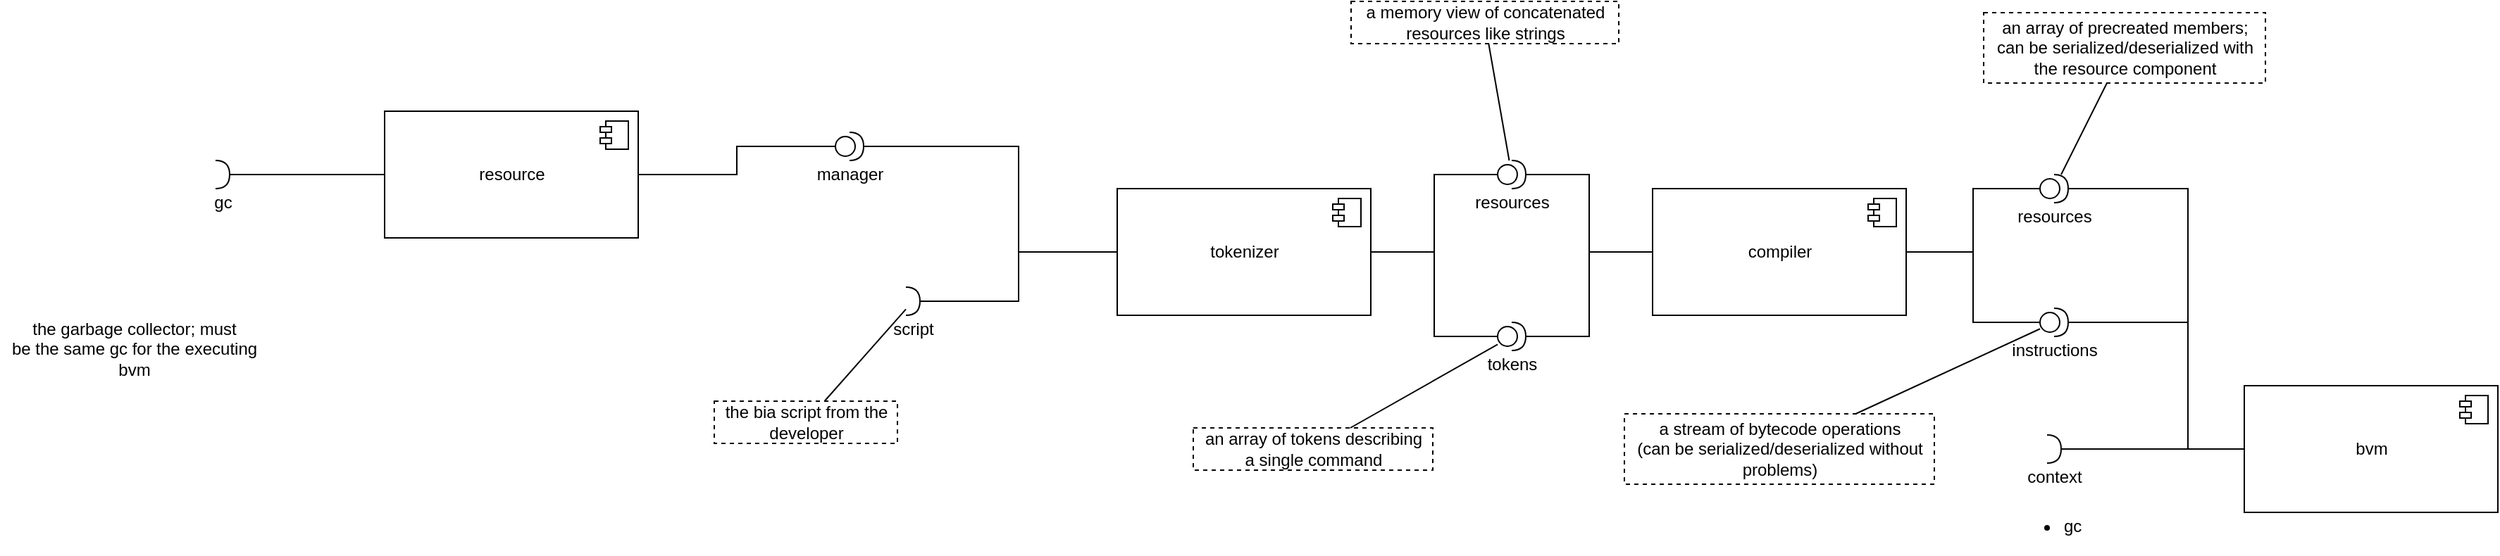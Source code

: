 <mxfile version="13.0.0" type="device" pages="4"><diagram id="FasBzjKQ-sLQpwpc4h-u" name="Page-1"><mxGraphModel dx="2138" dy="584" grid="1" gridSize="10" guides="1" tooltips="1" connect="1" arrows="1" fold="1" page="1" pageScale="1" pageWidth="1100" pageHeight="850" math="0" shadow="0"><root><mxCell id="0"/><mxCell id="1" parent="0"/><mxCell id="MMxioxjLuZMN7O_yRMpr-4" style="edgeStyle=orthogonalEdgeStyle;rounded=0;orthogonalLoop=1;jettySize=auto;html=1;exitX=1;exitY=0.5;exitDx=0;exitDy=0;entryX=0;entryY=0.5;entryDx=0;entryDy=0;entryPerimeter=0;endArrow=none;endFill=0;" parent="1" source="MMxioxjLuZMN7O_yRMpr-1" target="MMxioxjLuZMN7O_yRMpr-3" edge="1"><mxGeometry relative="1" as="geometry"/></mxCell><mxCell id="GsDfU6VlkIFxYKeOJ3DS-11" style="edgeStyle=orthogonalEdgeStyle;rounded=0;orthogonalLoop=1;jettySize=auto;html=1;endArrow=none;endFill=0;" parent="1" source="MMxioxjLuZMN7O_yRMpr-1" target="GsDfU6VlkIFxYKeOJ3DS-9" edge="1"><mxGeometry relative="1" as="geometry"/></mxCell><mxCell id="MMxioxjLuZMN7O_yRMpr-1" value="tokenizer" style="html=1;" parent="1" vertex="1"><mxGeometry x="150" y="320" width="180" height="90" as="geometry"/></mxCell><mxCell id="MMxioxjLuZMN7O_yRMpr-2" value="" style="shape=component;jettyWidth=8;jettyHeight=4;" parent="MMxioxjLuZMN7O_yRMpr-1" vertex="1"><mxGeometry x="1" width="20" height="20" relative="1" as="geometry"><mxPoint x="-27" y="7" as="offset"/></mxGeometry></mxCell><mxCell id="MMxioxjLuZMN7O_yRMpr-7" style="edgeStyle=orthogonalEdgeStyle;rounded=0;orthogonalLoop=1;jettySize=auto;html=1;exitX=1;exitY=0.5;exitDx=0;exitDy=0;exitPerimeter=0;entryX=0;entryY=0.5;entryDx=0;entryDy=0;endArrow=none;endFill=0;" parent="1" source="MMxioxjLuZMN7O_yRMpr-3" target="MMxioxjLuZMN7O_yRMpr-5" edge="1"><mxGeometry relative="1" as="geometry"/></mxCell><mxCell id="MMxioxjLuZMN7O_yRMpr-3" value="tokens" style="shape=providedRequiredInterface;html=1;verticalLabelPosition=bottom;" parent="1" vertex="1"><mxGeometry x="420" y="415" width="20" height="20" as="geometry"/></mxCell><mxCell id="77jopQVDc9hsAeQwEDC8-4" style="edgeStyle=orthogonalEdgeStyle;rounded=0;orthogonalLoop=1;jettySize=auto;html=1;exitX=1;exitY=0.5;exitDx=0;exitDy=0;entryX=0;entryY=0.5;entryDx=0;entryDy=0;entryPerimeter=0;endArrow=none;endFill=0;" parent="1" source="MMxioxjLuZMN7O_yRMpr-5" target="77jopQVDc9hsAeQwEDC8-3" edge="1"><mxGeometry relative="1" as="geometry"/></mxCell><mxCell id="GsDfU6VlkIFxYKeOJ3DS-10" style="edgeStyle=orthogonalEdgeStyle;rounded=0;orthogonalLoop=1;jettySize=auto;html=1;endArrow=none;endFill=0;" parent="1" source="MMxioxjLuZMN7O_yRMpr-5" target="GsDfU6VlkIFxYKeOJ3DS-9" edge="1"><mxGeometry relative="1" as="geometry"/></mxCell><mxCell id="GsDfU6VlkIFxYKeOJ3DS-13" style="edgeStyle=orthogonalEdgeStyle;rounded=0;orthogonalLoop=1;jettySize=auto;html=1;endArrow=none;endFill=0;" parent="1" source="MMxioxjLuZMN7O_yRMpr-5" target="GsDfU6VlkIFxYKeOJ3DS-12" edge="1"><mxGeometry relative="1" as="geometry"/></mxCell><mxCell id="MMxioxjLuZMN7O_yRMpr-5" value="compiler&lt;br&gt;" style="html=1;" parent="1" vertex="1"><mxGeometry x="530" y="320" width="180" height="90" as="geometry"/></mxCell><mxCell id="MMxioxjLuZMN7O_yRMpr-6" value="" style="shape=component;jettyWidth=8;jettyHeight=4;" parent="MMxioxjLuZMN7O_yRMpr-5" vertex="1"><mxGeometry x="1" width="20" height="20" relative="1" as="geometry"><mxPoint x="-27" y="7" as="offset"/></mxGeometry></mxCell><mxCell id="77jopQVDc9hsAeQwEDC8-3" value="instructions" style="shape=providedRequiredInterface;html=1;verticalLabelPosition=bottom;" parent="1" vertex="1"><mxGeometry x="805" y="405" width="20" height="20" as="geometry"/></mxCell><mxCell id="77jopQVDc9hsAeQwEDC8-8" style="edgeStyle=orthogonalEdgeStyle;rounded=0;orthogonalLoop=1;jettySize=auto;html=1;endArrow=none;endFill=0;" parent="1" source="77jopQVDc9hsAeQwEDC8-7" target="GsDfU6VlkIFxYKeOJ3DS-3" edge="1"><mxGeometry relative="1" as="geometry"/></mxCell><mxCell id="77jopQVDc9hsAeQwEDC8-7" value="context" style="shape=requiredInterface;html=1;verticalLabelPosition=bottom;" parent="1" vertex="1"><mxGeometry x="810" y="495" width="10" height="20" as="geometry"/></mxCell><mxCell id="GsDfU6VlkIFxYKeOJ3DS-5" style="edgeStyle=orthogonalEdgeStyle;rounded=0;orthogonalLoop=1;jettySize=auto;html=1;endArrow=none;endFill=0;" parent="1" source="GsDfU6VlkIFxYKeOJ3DS-3" target="77jopQVDc9hsAeQwEDC8-3" edge="1"><mxGeometry relative="1" as="geometry"><mxPoint x="840" y="380" as="targetPoint"/><Array as="points"><mxPoint x="910" y="505"/><mxPoint x="910" y="415"/></Array></mxGeometry></mxCell><mxCell id="GsDfU6VlkIFxYKeOJ3DS-14" style="edgeStyle=orthogonalEdgeStyle;rounded=0;orthogonalLoop=1;jettySize=auto;html=1;endArrow=none;endFill=0;" parent="1" source="GsDfU6VlkIFxYKeOJ3DS-3" target="GsDfU6VlkIFxYKeOJ3DS-12" edge="1"><mxGeometry relative="1" as="geometry"><Array as="points"><mxPoint x="910" y="505"/><mxPoint x="910" y="320"/></Array></mxGeometry></mxCell><mxCell id="GsDfU6VlkIFxYKeOJ3DS-3" value="bvm" style="html=1;" parent="1" vertex="1"><mxGeometry x="950" y="460" width="180" height="90" as="geometry"/></mxCell><mxCell id="GsDfU6VlkIFxYKeOJ3DS-4" value="" style="shape=component;jettyWidth=8;jettyHeight=4;" parent="GsDfU6VlkIFxYKeOJ3DS-3" vertex="1"><mxGeometry x="1" width="20" height="20" relative="1" as="geometry"><mxPoint x="-27" y="7" as="offset"/></mxGeometry></mxCell><mxCell id="GsDfU6VlkIFxYKeOJ3DS-8" value="" style="edgeStyle=orthogonalEdgeStyle;rounded=0;orthogonalLoop=1;jettySize=auto;html=1;endArrow=none;endFill=0;" parent="1" source="GsDfU6VlkIFxYKeOJ3DS-6" target="MMxioxjLuZMN7O_yRMpr-1" edge="1"><mxGeometry relative="1" as="geometry"><mxPoint x="90" y="400" as="targetPoint"/></mxGeometry></mxCell><mxCell id="GsDfU6VlkIFxYKeOJ3DS-6" value="script" style="shape=requiredInterface;html=1;verticalLabelPosition=bottom;" parent="1" vertex="1"><mxGeometry y="390" width="10" height="20" as="geometry"/></mxCell><mxCell id="GsDfU6VlkIFxYKeOJ3DS-9" value="resources" style="shape=providedRequiredInterface;html=1;verticalLabelPosition=bottom;" parent="1" vertex="1"><mxGeometry x="420" y="300" width="20" height="20" as="geometry"/></mxCell><mxCell id="GsDfU6VlkIFxYKeOJ3DS-12" value="resources" style="shape=providedRequiredInterface;html=1;verticalLabelPosition=bottom;" parent="1" vertex="1"><mxGeometry x="805" y="310" width="20" height="20" as="geometry"/></mxCell><mxCell id="GsDfU6VlkIFxYKeOJ3DS-15" value="&lt;ul&gt;&lt;li&gt;gc&lt;/li&gt;&lt;/ul&gt;" style="text;html=1;align=left;verticalAlign=middle;resizable=0;points=[];autosize=1;" parent="1" vertex="1"><mxGeometry x="780" y="540" width="70" height="40" as="geometry"/></mxCell><mxCell id="GsDfU6VlkIFxYKeOJ3DS-18" style="edgeStyle=none;rounded=0;orthogonalLoop=1;jettySize=auto;html=1;endArrow=none;endFill=0;" parent="1" source="GsDfU6VlkIFxYKeOJ3DS-16" target="GsDfU6VlkIFxYKeOJ3DS-12" edge="1"><mxGeometry relative="1" as="geometry"/></mxCell><mxCell id="GsDfU6VlkIFxYKeOJ3DS-16" value="an array of precreated members;&lt;br&gt;can be serialized/deserialized with&lt;br&gt;the resource component" style="text;html=1;align=center;verticalAlign=middle;resizable=0;points=[];autosize=1;strokeColor=#000000;dashed=1;" parent="1" vertex="1"><mxGeometry x="765" y="195" width="200" height="50" as="geometry"/></mxCell><mxCell id="GsDfU6VlkIFxYKeOJ3DS-20" style="edgeStyle=none;rounded=0;orthogonalLoop=1;jettySize=auto;html=1;endArrow=none;endFill=0;" parent="1" source="GsDfU6VlkIFxYKeOJ3DS-19" target="77jopQVDc9hsAeQwEDC8-3" edge="1"><mxGeometry relative="1" as="geometry"/></mxCell><mxCell id="GsDfU6VlkIFxYKeOJ3DS-19" value="a stream of bytecode operations&lt;br&gt;(can be serialized/deserialized without&lt;br&gt;problems)" style="text;html=1;align=center;verticalAlign=middle;resizable=0;points=[];autosize=1;strokeColor=#000000;dashed=1;" parent="1" vertex="1"><mxGeometry x="510" y="480" width="220" height="50" as="geometry"/></mxCell><mxCell id="GsDfU6VlkIFxYKeOJ3DS-22" style="edgeStyle=none;rounded=0;orthogonalLoop=1;jettySize=auto;html=1;endArrow=none;endFill=0;" parent="1" source="GsDfU6VlkIFxYKeOJ3DS-21" target="MMxioxjLuZMN7O_yRMpr-3" edge="1"><mxGeometry relative="1" as="geometry"><mxPoint x="430" y="440" as="targetPoint"/></mxGeometry></mxCell><mxCell id="GsDfU6VlkIFxYKeOJ3DS-21" value="an array of tokens describing&lt;br&gt;a single command" style="text;html=1;align=center;verticalAlign=middle;resizable=0;points=[];autosize=1;strokeColor=#000000;dashed=1;" parent="1" vertex="1"><mxGeometry x="204" y="490" width="170" height="30" as="geometry"/></mxCell><mxCell id="GsDfU6VlkIFxYKeOJ3DS-24" style="edgeStyle=none;rounded=0;orthogonalLoop=1;jettySize=auto;html=1;endArrow=none;endFill=0;" parent="1" source="GsDfU6VlkIFxYKeOJ3DS-23" target="GsDfU6VlkIFxYKeOJ3DS-6" edge="1"><mxGeometry relative="1" as="geometry"/></mxCell><mxCell id="GsDfU6VlkIFxYKeOJ3DS-23" value="the bia script from the&lt;br&gt;developer" style="text;html=1;align=center;verticalAlign=middle;resizable=0;points=[];autosize=1;strokeColor=#000000;dashed=1;" parent="1" vertex="1"><mxGeometry x="-136" y="471" width="130" height="30" as="geometry"/></mxCell><mxCell id="GsDfU6VlkIFxYKeOJ3DS-26" style="edgeStyle=orthogonalEdgeStyle;rounded=0;orthogonalLoop=1;jettySize=auto;html=1;endArrow=none;endFill=0;" parent="1" source="GsDfU6VlkIFxYKeOJ3DS-30" target="MMxioxjLuZMN7O_yRMpr-1" edge="1"><mxGeometry relative="1" as="geometry"><mxPoint x="10" y="310" as="sourcePoint"/><Array as="points"><mxPoint x="80" y="290"/><mxPoint x="80" y="365"/></Array></mxGeometry></mxCell><mxCell id="GsDfU6VlkIFxYKeOJ3DS-31" style="edgeStyle=orthogonalEdgeStyle;rounded=0;orthogonalLoop=1;jettySize=auto;html=1;endArrow=none;endFill=0;" parent="1" source="GsDfU6VlkIFxYKeOJ3DS-28" target="GsDfU6VlkIFxYKeOJ3DS-30" edge="1"><mxGeometry relative="1" as="geometry"/></mxCell><mxCell id="GsDfU6VlkIFxYKeOJ3DS-28" value="resource" style="html=1;" parent="1" vertex="1"><mxGeometry x="-370" y="265" width="180" height="90" as="geometry"/></mxCell><mxCell id="GsDfU6VlkIFxYKeOJ3DS-29" value="" style="shape=component;jettyWidth=8;jettyHeight=4;" parent="GsDfU6VlkIFxYKeOJ3DS-28" vertex="1"><mxGeometry x="1" width="20" height="20" relative="1" as="geometry"><mxPoint x="-27" y="7" as="offset"/></mxGeometry></mxCell><mxCell id="GsDfU6VlkIFxYKeOJ3DS-30" value="manager" style="shape=providedRequiredInterface;html=1;verticalLabelPosition=bottom;" parent="1" vertex="1"><mxGeometry x="-50" y="280" width="20" height="20" as="geometry"/></mxCell><mxCell id="GsDfU6VlkIFxYKeOJ3DS-33" style="edgeStyle=orthogonalEdgeStyle;rounded=0;orthogonalLoop=1;jettySize=auto;html=1;endArrow=none;endFill=0;" parent="1" source="GsDfU6VlkIFxYKeOJ3DS-32" target="GsDfU6VlkIFxYKeOJ3DS-28" edge="1"><mxGeometry relative="1" as="geometry"/></mxCell><mxCell id="GsDfU6VlkIFxYKeOJ3DS-32" value="gc" style="shape=requiredInterface;html=1;verticalLabelPosition=bottom;" parent="1" vertex="1"><mxGeometry x="-490" y="300" width="10" height="20" as="geometry"/></mxCell><mxCell id="GsDfU6VlkIFxYKeOJ3DS-34" value="the garbage collector; must&lt;br&gt;be the same gc for the executing&lt;br&gt;bvm" style="text;html=1;align=center;verticalAlign=middle;resizable=0;points=[];autosize=1;" parent="1" vertex="1"><mxGeometry x="-643" y="409" width="190" height="50" as="geometry"/></mxCell><mxCell id="GsDfU6VlkIFxYKeOJ3DS-36" style="rounded=0;orthogonalLoop=1;jettySize=auto;html=1;endArrow=none;endFill=0;" parent="1" source="GsDfU6VlkIFxYKeOJ3DS-35" target="GsDfU6VlkIFxYKeOJ3DS-9" edge="1"><mxGeometry relative="1" as="geometry"><mxPoint x="500" y="260" as="targetPoint"/></mxGeometry></mxCell><mxCell id="GsDfU6VlkIFxYKeOJ3DS-35" value="a memory view of concatenated&lt;br&gt;resources like strings" style="text;html=1;align=center;verticalAlign=middle;resizable=0;points=[];autosize=1;strokeColor=#000000;dashed=1;" parent="1" vertex="1"><mxGeometry x="316" y="187" width="190" height="30" as="geometry"/></mxCell></root></mxGraphModel></diagram><diagram id="xQ61ySCqtzts63t3bMRE" name="compiler"><mxGraphModel dx="1038" dy="584" grid="1" gridSize="10" guides="1" tooltips="1" connect="1" arrows="1" fold="1" page="1" pageScale="1" pageWidth="1100" pageHeight="850" background="none" math="0" shadow="0"><root><mxCell id="vc_0f90nS0QmKbGH8nkx-0"/><mxCell id="vc_0f90nS0QmKbGH8nkx-1" parent="vc_0f90nS0QmKbGH8nkx-0"/><mxCell id="vc_0f90nS0QmKbGH8nkx-29" style="edgeStyle=orthogonalEdgeStyle;rounded=0;orthogonalLoop=1;jettySize=auto;html=1;entryX=0.5;entryY=1;entryDx=0;entryDy=0;endArrow=block;endFill=0;dashed=1;" parent="vc_0f90nS0QmKbGH8nkx-1" source="vc_0f90nS0QmKbGH8nkx-24" target="vc_0f90nS0QmKbGH8nkx-28" edge="1"><mxGeometry relative="1" as="geometry"/></mxCell><mxCell id="vc_0f90nS0QmKbGH8nkx-24" value="compiler" style="swimlane;fontStyle=1;align=center;verticalAlign=top;childLayout=stackLayout;horizontal=1;startSize=26;horizontalStack=0;resizeParent=1;resizeParentMax=0;resizeLast=0;collapsible=1;marginBottom=0;fillColor=#ffffff;swimlaneFillColor=#ffffff;" parent="vc_0f90nS0QmKbGH8nkx-1" vertex="1"><mxGeometry x="225" y="232" width="160" height="86" as="geometry"/></mxCell><mxCell id="vc_0f90nS0QmKbGH8nkx-25" value="+ field: type" style="text;strokeColor=none;fillColor=none;align=left;verticalAlign=top;spacingLeft=4;spacingRight=4;overflow=hidden;rotatable=0;points=[[0,0.5],[1,0.5]];portConstraint=eastwest;" parent="vc_0f90nS0QmKbGH8nkx-24" vertex="1"><mxGeometry y="26" width="160" height="26" as="geometry"/></mxCell><mxCell id="vc_0f90nS0QmKbGH8nkx-26" value="" style="line;strokeWidth=1;fillColor=none;align=left;verticalAlign=middle;spacingTop=-1;spacingLeft=3;spacingRight=3;rotatable=0;labelPosition=right;points=[];portConstraint=eastwest;" parent="vc_0f90nS0QmKbGH8nkx-24" vertex="1"><mxGeometry y="52" width="160" height="8" as="geometry"/></mxCell><mxCell id="vc_0f90nS0QmKbGH8nkx-27" value="+ method(type): type" style="text;strokeColor=none;fillColor=none;align=left;verticalAlign=top;spacingLeft=4;spacingRight=4;overflow=hidden;rotatable=0;points=[[0,0.5],[1,0.5]];portConstraint=eastwest;" parent="vc_0f90nS0QmKbGH8nkx-24" vertex="1"><mxGeometry y="60" width="160" height="26" as="geometry"/></mxCell><mxCell id="vc_0f90nS0QmKbGH8nkx-28" value="«interface»&lt;br&gt;&lt;b&gt;report_receiver&lt;/b&gt;" style="html=1;fillColor=#ffffff;" parent="vc_0f90nS0QmKbGH8nkx-1" vertex="1"><mxGeometry x="250" y="70" width="110" height="50" as="geometry"/></mxCell><mxCell id="vc_0f90nS0QmKbGH8nkx-30" value="compiler_value" style="swimlane;fontStyle=1;align=center;verticalAlign=top;childLayout=stackLayout;horizontal=1;startSize=26;horizontalStack=0;resizeParent=1;resizeParentMax=0;resizeLast=0;collapsible=1;marginBottom=0;fillColor=#ffffff;swimlaneFillColor=#ffffff;" parent="vc_0f90nS0QmKbGH8nkx-1" vertex="1"><mxGeometry x="600" y="110" width="160" height="86" as="geometry"/></mxCell><mxCell id="vc_0f90nS0QmKbGH8nkx-31" value="+ field: type" style="text;strokeColor=none;fillColor=none;align=left;verticalAlign=top;spacingLeft=4;spacingRight=4;overflow=hidden;rotatable=0;points=[[0,0.5],[1,0.5]];portConstraint=eastwest;" parent="vc_0f90nS0QmKbGH8nkx-30" vertex="1"><mxGeometry y="26" width="160" height="26" as="geometry"/></mxCell><mxCell id="vc_0f90nS0QmKbGH8nkx-32" value="" style="line;strokeWidth=1;fillColor=none;align=left;verticalAlign=middle;spacingTop=-1;spacingLeft=3;spacingRight=3;rotatable=0;labelPosition=right;points=[];portConstraint=eastwest;" parent="vc_0f90nS0QmKbGH8nkx-30" vertex="1"><mxGeometry y="52" width="160" height="8" as="geometry"/></mxCell><mxCell id="vc_0f90nS0QmKbGH8nkx-33" value="+ method(type): type" style="text;strokeColor=none;fillColor=none;align=left;verticalAlign=top;spacingLeft=4;spacingRight=4;overflow=hidden;rotatable=0;points=[[0,0.5],[1,0.5]];portConstraint=eastwest;" parent="vc_0f90nS0QmKbGH8nkx-30" vertex="1"><mxGeometry y="60" width="160" height="26" as="geometry"/></mxCell><mxCell id="vc_0f90nS0QmKbGH8nkx-35" style="edgeStyle=orthogonalEdgeStyle;rounded=0;orthogonalLoop=1;jettySize=auto;html=1;entryX=1;entryY=0.5;entryDx=0;entryDy=0;endArrow=diamondThin;endFill=1;" parent="vc_0f90nS0QmKbGH8nkx-1" source="vc_0f90nS0QmKbGH8nkx-31" target="vc_0f90nS0QmKbGH8nkx-25" edge="1"><mxGeometry relative="1" as="geometry"/></mxCell><mxCell id="vc_0f90nS0QmKbGH8nkx-40" style="edgeStyle=orthogonalEdgeStyle;rounded=0;orthogonalLoop=1;jettySize=auto;html=1;entryX=1;entryY=0.5;entryDx=0;entryDy=0;endArrow=diamondThin;endFill=1;" parent="vc_0f90nS0QmKbGH8nkx-1" source="vc_0f90nS0QmKbGH8nkx-36" target="vc_0f90nS0QmKbGH8nkx-25" edge="1"><mxGeometry relative="1" as="geometry"/></mxCell><mxCell id="vc_0f90nS0QmKbGH8nkx-36" value="temp_counter" style="swimlane;fontStyle=1;align=center;verticalAlign=top;childLayout=stackLayout;horizontal=1;startSize=26;horizontalStack=0;resizeParent=1;resizeParentMax=0;resizeLast=0;collapsible=1;marginBottom=0;fillColor=#ffffff;swimlaneFillColor=#ffffff;" parent="vc_0f90nS0QmKbGH8nkx-1" vertex="1"><mxGeometry x="600" y="219" width="160" height="86" as="geometry"/></mxCell><mxCell id="vc_0f90nS0QmKbGH8nkx-37" value="+ field: type" style="text;strokeColor=none;fillColor=none;align=left;verticalAlign=top;spacingLeft=4;spacingRight=4;overflow=hidden;rotatable=0;points=[[0,0.5],[1,0.5]];portConstraint=eastwest;" parent="vc_0f90nS0QmKbGH8nkx-36" vertex="1"><mxGeometry y="26" width="160" height="26" as="geometry"/></mxCell><mxCell id="vc_0f90nS0QmKbGH8nkx-38" value="" style="line;strokeWidth=1;fillColor=none;align=left;verticalAlign=middle;spacingTop=-1;spacingLeft=3;spacingRight=3;rotatable=0;labelPosition=right;points=[];portConstraint=eastwest;" parent="vc_0f90nS0QmKbGH8nkx-36" vertex="1"><mxGeometry y="52" width="160" height="8" as="geometry"/></mxCell><mxCell id="vc_0f90nS0QmKbGH8nkx-39" value="+ method(type): type" style="text;strokeColor=none;fillColor=none;align=left;verticalAlign=top;spacingLeft=4;spacingRight=4;overflow=hidden;rotatable=0;points=[[0,0.5],[1,0.5]];portConstraint=eastwest;" parent="vc_0f90nS0QmKbGH8nkx-36" vertex="1"><mxGeometry y="60" width="160" height="26" as="geometry"/></mxCell></root></mxGraphModel></diagram><diagram id="EgHfsS-bliQ-wqlfP4Z1" name="Dependencies"><mxGraphModel dx="1888" dy="1684" grid="1" gridSize="10" guides="1" tooltips="1" connect="1" arrows="1" fold="1" page="1" pageScale="1" pageWidth="850" pageHeight="1100" math="0" shadow="0"><root><mxCell id="CZRCz97eM3MdrP2OoA5s-0"/><mxCell id="CZRCz97eM3MdrP2OoA5s-1" parent="CZRCz97eM3MdrP2OoA5s-0"/><mxCell id="FZMjvP4Gpx4RAg3c6YDq-3" value="" style="rounded=0;whiteSpace=wrap;html=1;fillColor=#ffffff;" parent="CZRCz97eM3MdrP2OoA5s-1" vertex="1"><mxGeometry x="-220" y="920" width="820" height="200" as="geometry"/></mxCell><mxCell id="CZRCz97eM3MdrP2OoA5s-2" value="exception" style="rounded=0;whiteSpace=wrap;html=1;" parent="CZRCz97eM3MdrP2OoA5s-1" vertex="1"><mxGeometry x="160" y="-120" width="120" height="60" as="geometry"/></mxCell><mxCell id="CZRCz97eM3MdrP2OoA5s-11" style="edgeStyle=none;rounded=0;orthogonalLoop=1;jettySize=auto;html=1;" parent="CZRCz97eM3MdrP2OoA5s-1" source="CZRCz97eM3MdrP2OoA5s-7" target="CZRCz97eM3MdrP2OoA5s-9" edge="1"><mxGeometry relative="1" as="geometry"/></mxCell><mxCell id="CZRCz97eM3MdrP2OoA5s-7" value="gc" style="rounded=0;whiteSpace=wrap;html=1;" parent="CZRCz97eM3MdrP2OoA5s-1" vertex="1"><mxGeometry x="160" y="317.5" width="120" height="60" as="geometry"/></mxCell><mxCell id="CZRCz97eM3MdrP2OoA5s-20" style="edgeStyle=none;rounded=0;orthogonalLoop=1;jettySize=auto;html=1;" parent="CZRCz97eM3MdrP2OoA5s-1" source="CZRCz97eM3MdrP2OoA5s-9" target="CZRCz97eM3MdrP2OoA5s-17" edge="1"><mxGeometry relative="1" as="geometry"/></mxCell><mxCell id="eeC8hc-Oq7wNxM0TdxfZ-2" style="rounded=0;orthogonalLoop=1;jettySize=auto;html=1;" parent="CZRCz97eM3MdrP2OoA5s-1" source="CZRCz97eM3MdrP2OoA5s-9" target="eeC8hc-Oq7wNxM0TdxfZ-0" edge="1"><mxGeometry relative="1" as="geometry"/></mxCell><mxCell id="CFjMAh94VVS757iroNt9-4" style="edgeStyle=none;rounded=0;orthogonalLoop=1;jettySize=auto;html=1;dashed=1;" parent="CZRCz97eM3MdrP2OoA5s-1" source="CZRCz97eM3MdrP2OoA5s-9" target="CFjMAh94VVS757iroNt9-3" edge="1"><mxGeometry relative="1" as="geometry"/></mxCell><mxCell id="CZRCz97eM3MdrP2OoA5s-9" value="thread" style="rounded=0;whiteSpace=wrap;html=1;" parent="CZRCz97eM3MdrP2OoA5s-1" vertex="1"><mxGeometry x="160" y="175" width="120" height="60" as="geometry"/></mxCell><mxCell id="CZRCz97eM3MdrP2OoA5s-12" style="edgeStyle=none;rounded=0;orthogonalLoop=1;jettySize=auto;html=1;" parent="CZRCz97eM3MdrP2OoA5s-1" source="CZRCz97eM3MdrP2OoA5s-10" target="CZRCz97eM3MdrP2OoA5s-7" edge="1"><mxGeometry relative="1" as="geometry"/></mxCell><mxCell id="CZRCz97eM3MdrP2OoA5s-10" value="string" style="rounded=0;whiteSpace=wrap;html=1;" parent="CZRCz97eM3MdrP2OoA5s-1" vertex="1"><mxGeometry x="160" y="460" width="120" height="60" as="geometry"/></mxCell><mxCell id="f6bS7tHVmJUjvfObuZji-0" style="rounded=0;orthogonalLoop=1;jettySize=auto;html=1;" parent="CZRCz97eM3MdrP2OoA5s-1" source="CZRCz97eM3MdrP2OoA5s-17" target="CZRCz97eM3MdrP2OoA5s-2" edge="1"><mxGeometry relative="1" as="geometry"/></mxCell><mxCell id="CZRCz97eM3MdrP2OoA5s-17" value="util" style="rounded=0;whiteSpace=wrap;html=1;" parent="CZRCz97eM3MdrP2OoA5s-1" vertex="1"><mxGeometry x="240" y="30" width="120" height="60" as="geometry"/></mxCell><mxCell id="MKDKtaQZquFau4ee4tlV-6" style="edgeStyle=none;rounded=0;orthogonalLoop=1;jettySize=auto;html=1;" parent="CZRCz97eM3MdrP2OoA5s-1" source="CZRCz97eM3MdrP2OoA5s-21" target="lPbhjDUuoyJ1WvjL99kf-0" edge="1"><mxGeometry relative="1" as="geometry"/></mxCell><mxCell id="FZMjvP4Gpx4RAg3c6YDq-0" style="rounded=0;orthogonalLoop=1;jettySize=auto;html=1;" parent="CZRCz97eM3MdrP2OoA5s-1" source="CZRCz97eM3MdrP2OoA5s-21" target="OKaEsZcnbs2J5VYXGE1p-1" edge="1"><mxGeometry relative="1" as="geometry"/></mxCell><mxCell id="FZMjvP4Gpx4RAg3c6YDq-2" style="edgeStyle=none;rounded=0;orthogonalLoop=1;jettySize=auto;html=1;" parent="CZRCz97eM3MdrP2OoA5s-1" source="CZRCz97eM3MdrP2OoA5s-21" target="sH4p8Rjo4omr_8aeksDM-0" edge="1"><mxGeometry relative="1" as="geometry"/></mxCell><mxCell id="CZRCz97eM3MdrP2OoA5s-21" value="bvm" style="rounded=0;whiteSpace=wrap;html=1;" parent="CZRCz97eM3MdrP2OoA5s-1" vertex="1"><mxGeometry x="60" y="940" width="120" height="60" as="geometry"/></mxCell><mxCell id="_cEsaSK80oziruqbjAzf-4" style="edgeStyle=none;rounded=0;orthogonalLoop=1;jettySize=auto;html=1;" parent="CZRCz97eM3MdrP2OoA5s-1" source="sH4p8Rjo4omr_8aeksDM-0" target="sH4p8Rjo4omr_8aeksDM-2" edge="1"><mxGeometry relative="1" as="geometry"/></mxCell><mxCell id="sH4p8Rjo4omr_8aeksDM-0" value="resource" style="rounded=0;whiteSpace=wrap;html=1;" parent="CZRCz97eM3MdrP2OoA5s-1" vertex="1"><mxGeometry x="160" y="720" width="120" height="60" as="geometry"/></mxCell><mxCell id="_cEsaSK80oziruqbjAzf-1" style="edgeStyle=none;rounded=0;orthogonalLoop=1;jettySize=auto;html=1;" parent="CZRCz97eM3MdrP2OoA5s-1" source="sH4p8Rjo4omr_8aeksDM-3" target="OKaEsZcnbs2J5VYXGE1p-1" edge="1"><mxGeometry relative="1" as="geometry"/></mxCell><mxCell id="_cEsaSK80oziruqbjAzf-3" style="edgeStyle=none;rounded=0;orthogonalLoop=1;jettySize=auto;html=1;" parent="CZRCz97eM3MdrP2OoA5s-1" source="sH4p8Rjo4omr_8aeksDM-3" target="8Ar0LscJ2Tk4InKWMrQP-0" edge="1"><mxGeometry relative="1" as="geometry"/></mxCell><mxCell id="sH4p8Rjo4omr_8aeksDM-3" value="compiler" style="rounded=0;whiteSpace=wrap;html=1;" parent="CZRCz97eM3MdrP2OoA5s-1" vertex="1"><mxGeometry x="350" y="940" width="120" height="60" as="geometry"/></mxCell><mxCell id="viy0sun9BwQbnnMOAgqA-0" style="rounded=0;orthogonalLoop=1;jettySize=auto;html=1;" parent="CZRCz97eM3MdrP2OoA5s-1" source="OKaEsZcnbs2J5VYXGE1p-1" target="CZRCz97eM3MdrP2OoA5s-17" edge="1"><mxGeometry relative="1" as="geometry"/></mxCell><mxCell id="OKaEsZcnbs2J5VYXGE1p-1" value="bytecode" style="rounded=0;whiteSpace=wrap;html=1;" parent="CZRCz97eM3MdrP2OoA5s-1" vertex="1"><mxGeometry x="240" y="820" width="120" height="60" as="geometry"/></mxCell><mxCell id="MKDKtaQZquFau4ee4tlV-2" style="edgeStyle=none;rounded=0;orthogonalLoop=1;jettySize=auto;html=1;" parent="CZRCz97eM3MdrP2OoA5s-1" source="lPbhjDUuoyJ1WvjL99kf-0" target="MKDKtaQZquFau4ee4tlV-0" edge="1"><mxGeometry relative="1" as="geometry"/></mxCell><mxCell id="lPbhjDUuoyJ1WvjL99kf-0" value="connector" style="rounded=0;whiteSpace=wrap;html=1;" parent="CZRCz97eM3MdrP2OoA5s-1" vertex="1"><mxGeometry x="-180" y="620" width="120" height="30" as="geometry"/></mxCell><mxCell id="TgXzRdeVcwAiqSeRLskw-1" value="" style="group" parent="CZRCz97eM3MdrP2OoA5s-1" vertex="1" connectable="0"><mxGeometry y="590" width="120" height="60" as="geometry"/></mxCell><mxCell id="sH4p8Rjo4omr_8aeksDM-2" value="member" style="rounded=0;whiteSpace=wrap;html=1;" parent="TgXzRdeVcwAiqSeRLskw-1" vertex="1"><mxGeometry width="120" height="60" as="geometry"/></mxCell><mxCell id="TgXzRdeVcwAiqSeRLskw-2" style="rounded=0;orthogonalLoop=1;jettySize=auto;html=1;" parent="CZRCz97eM3MdrP2OoA5s-1" target="CZRCz97eM3MdrP2OoA5s-10" edge="1"><mxGeometry relative="1" as="geometry"><mxPoint x="80.87" y="590" as="sourcePoint"/></mxGeometry></mxCell><mxCell id="MKDKtaQZquFau4ee4tlV-1" style="rounded=0;orthogonalLoop=1;jettySize=auto;html=1;" parent="CZRCz97eM3MdrP2OoA5s-1" source="MKDKtaQZquFau4ee4tlV-0" target="sH4p8Rjo4omr_8aeksDM-2" edge="1"><mxGeometry relative="1" as="geometry"/></mxCell><mxCell id="MKDKtaQZquFau4ee4tlV-0" value="creator" style="rounded=0;whiteSpace=wrap;html=1;" parent="CZRCz97eM3MdrP2OoA5s-1" vertex="1"><mxGeometry y="720" width="120" height="60" as="geometry"/></mxCell><mxCell id="MKDKtaQZquFau4ee4tlV-3" value="connector_interface" style="rounded=0;whiteSpace=wrap;html=1;" parent="CZRCz97eM3MdrP2OoA5s-1" vertex="1"><mxGeometry x="-180" y="590" width="120" height="30" as="geometry"/></mxCell><mxCell id="MKDKtaQZquFau4ee4tlV-5" style="edgeStyle=none;rounded=0;orthogonalLoop=1;jettySize=auto;html=1;" parent="CZRCz97eM3MdrP2OoA5s-1" source="sH4p8Rjo4omr_8aeksDM-2" target="MKDKtaQZquFau4ee4tlV-3" edge="1"><mxGeometry relative="1" as="geometry"/></mxCell><mxCell id="CFjMAh94VVS757iroNt9-0" style="rounded=0;orthogonalLoop=1;jettySize=auto;html=1;" parent="CZRCz97eM3MdrP2OoA5s-1" source="eeC8hc-Oq7wNxM0TdxfZ-0" target="CZRCz97eM3MdrP2OoA5s-2" edge="1"><mxGeometry relative="1" as="geometry"/></mxCell><mxCell id="CFjMAh94VVS757iroNt9-2" style="edgeStyle=none;rounded=0;orthogonalLoop=1;jettySize=auto;html=1;dashed=1;" parent="CZRCz97eM3MdrP2OoA5s-1" source="eeC8hc-Oq7wNxM0TdxfZ-0" target="CFjMAh94VVS757iroNt9-1" edge="1"><mxGeometry relative="1" as="geometry"/></mxCell><mxCell id="eeC8hc-Oq7wNxM0TdxfZ-0" value="log" style="rounded=0;whiteSpace=wrap;html=1;" parent="CZRCz97eM3MdrP2OoA5s-1" vertex="1"><mxGeometry x="70" y="30" width="120" height="60" as="geometry"/></mxCell><mxCell id="CFjMAh94VVS757iroNt9-1" value="spdlog" style="rounded=0;whiteSpace=wrap;html=1;" parent="CZRCz97eM3MdrP2OoA5s-1" vertex="1"><mxGeometry x="-40" y="-120" width="120" height="60" as="geometry"/></mxCell><mxCell id="CFjMAh94VVS757iroNt9-3" value="pthread" style="rounded=0;whiteSpace=wrap;html=1;" parent="CZRCz97eM3MdrP2OoA5s-1" vertex="1"><mxGeometry x="-40" y="175" width="120" height="60" as="geometry"/></mxCell><mxCell id="8Ar0LscJ2Tk4InKWMrQP-1" style="rounded=0;orthogonalLoop=1;jettySize=auto;html=1;" parent="CZRCz97eM3MdrP2OoA5s-1" source="8Ar0LscJ2Tk4InKWMrQP-0" target="sH4p8Rjo4omr_8aeksDM-0" edge="1"><mxGeometry relative="1" as="geometry"/></mxCell><mxCell id="8Ar0LscJ2Tk4InKWMrQP-0" value="tokenizer" style="rounded=0;whiteSpace=wrap;html=1;" parent="CZRCz97eM3MdrP2OoA5s-1" vertex="1"><mxGeometry x="440" y="750" width="120" height="60" as="geometry"/></mxCell><mxCell id="FZMjvP4Gpx4RAg3c6YDq-5" value="exposed" style="text;html=1;align=center;verticalAlign=middle;resizable=0;points=[];autosize=1;" parent="CZRCz97eM3MdrP2OoA5s-1" vertex="1"><mxGeometry x="-190" y="960" width="60" height="20" as="geometry"/></mxCell><mxCell id="FZMjvP4Gpx4RAg3c6YDq-7" style="edgeStyle=none;rounded=0;orthogonalLoop=1;jettySize=auto;html=1;" parent="CZRCz97eM3MdrP2OoA5s-1" source="FZMjvP4Gpx4RAg3c6YDq-6" target="FZMjvP4Gpx4RAg3c6YDq-9" edge="1"><mxGeometry relative="1" as="geometry"/></mxCell><mxCell id="FZMjvP4Gpx4RAg3c6YDq-6" value="bia&lt;br&gt;&lt;i&gt;tool&lt;/i&gt;" style="rounded=0;whiteSpace=wrap;html=1;fillColor=#ffffff;" parent="CZRCz97eM3MdrP2OoA5s-1" vertex="1"><mxGeometry x="210" y="1250" width="120" height="60" as="geometry"/></mxCell><mxCell id="FZMjvP4Gpx4RAg3c6YDq-10" style="edgeStyle=none;rounded=0;orthogonalLoop=1;jettySize=auto;html=1;" parent="CZRCz97eM3MdrP2OoA5s-1" source="FZMjvP4Gpx4RAg3c6YDq-9" target="sH4p8Rjo4omr_8aeksDM-3" edge="1"><mxGeometry relative="1" as="geometry"/></mxCell><mxCell id="FZMjvP4Gpx4RAg3c6YDq-11" style="edgeStyle=none;rounded=0;orthogonalLoop=1;jettySize=auto;html=1;" parent="CZRCz97eM3MdrP2OoA5s-1" source="FZMjvP4Gpx4RAg3c6YDq-9" target="tMMsIYIZy1B0Rn6ySkoM-0" edge="1"><mxGeometry relative="1" as="geometry"/></mxCell><mxCell id="FZMjvP4Gpx4RAg3c6YDq-9" value="bialang" style="rounded=0;whiteSpace=wrap;html=1;" parent="CZRCz97eM3MdrP2OoA5s-1" vertex="1"><mxGeometry x="210" y="1040" width="120" height="60" as="geometry"/></mxCell><mxCell id="tMMsIYIZy1B0Rn6ySkoM-1" style="edgeStyle=orthogonalEdgeStyle;rounded=0;orthogonalLoop=1;jettySize=auto;html=1;" edge="1" parent="CZRCz97eM3MdrP2OoA5s-1" source="tMMsIYIZy1B0Rn6ySkoM-0" target="CZRCz97eM3MdrP2OoA5s-21"><mxGeometry relative="1" as="geometry"/></mxCell><mxCell id="tMMsIYIZy1B0Rn6ySkoM-0" value="bsl" style="rounded=0;whiteSpace=wrap;html=1;" vertex="1" parent="CZRCz97eM3MdrP2OoA5s-1"><mxGeometry x="60" y="1040" width="120" height="60" as="geometry"/></mxCell></root></mxGraphModel></diagram><diagram id="4qqiiQxSjbzgHra06bYy" name="exception"><mxGraphModel dx="1205" dy="681" grid="1" gridSize="10" guides="1" tooltips="1" connect="1" arrows="1" fold="1" page="1" pageScale="1" pageWidth="850" pageHeight="1100" math="0" shadow="0"><root><mxCell id="TM4HgsRS3nknhK8iZC6X-0"/><mxCell id="TM4HgsRS3nknhK8iZC6X-1" parent="TM4HgsRS3nknhK8iZC6X-0"/><mxCell id="TM4HgsRS3nknhK8iZC6X-2" value="throwable" style="rounded=0;whiteSpace=wrap;html=1;" parent="TM4HgsRS3nknhK8iZC6X-1" vertex="1"><mxGeometry x="390" y="40" width="120" height="60" as="geometry"/></mxCell><mxCell id="TM4HgsRS3nknhK8iZC6X-8" style="edgeStyle=orthogonalEdgeStyle;rounded=0;orthogonalLoop=1;jettySize=auto;html=1;endArrow=block;endFill=0;" parent="TM4HgsRS3nknhK8iZC6X-1" source="TM4HgsRS3nknhK8iZC6X-3" target="TM4HgsRS3nknhK8iZC6X-2" edge="1"><mxGeometry relative="1" as="geometry"/></mxCell><mxCell id="TM4HgsRS3nknhK8iZC6X-3" value="error" style="rounded=0;whiteSpace=wrap;html=1;" parent="TM4HgsRS3nknhK8iZC6X-1" vertex="1"><mxGeometry x="270" y="160" width="120" height="60" as="geometry"/></mxCell><mxCell id="TM4HgsRS3nknhK8iZC6X-9" style="edgeStyle=orthogonalEdgeStyle;rounded=0;orthogonalLoop=1;jettySize=auto;html=1;endArrow=block;endFill=0;" parent="TM4HgsRS3nknhK8iZC6X-1" source="TM4HgsRS3nknhK8iZC6X-4" target="TM4HgsRS3nknhK8iZC6X-2" edge="1"><mxGeometry relative="1" as="geometry"/></mxCell><mxCell id="TM4HgsRS3nknhK8iZC6X-4" value="exception" style="rounded=0;whiteSpace=wrap;html=1;" parent="TM4HgsRS3nknhK8iZC6X-1" vertex="1"><mxGeometry x="480" y="160" width="120" height="60" as="geometry"/></mxCell><mxCell id="TM4HgsRS3nknhK8iZC6X-6" style="edgeStyle=elbowEdgeStyle;rounded=0;orthogonalLoop=1;jettySize=auto;html=1;endArrow=block;endFill=0;elbow=vertical;" parent="TM4HgsRS3nknhK8iZC6X-1" source="TM4HgsRS3nknhK8iZC6X-5" target="TM4HgsRS3nknhK8iZC6X-3" edge="1"><mxGeometry relative="1" as="geometry"/></mxCell><mxCell id="TM4HgsRS3nknhK8iZC6X-5" value="implementation_error" style="rounded=0;whiteSpace=wrap;html=1;" parent="TM4HgsRS3nknhK8iZC6X-1" vertex="1"><mxGeometry x="80" y="280" width="120" height="60" as="geometry"/></mxCell><mxCell id="TM4HgsRS3nknhK8iZC6X-11" style="edgeStyle=orthogonalEdgeStyle;rounded=0;orthogonalLoop=1;jettySize=auto;html=1;endArrow=block;endFill=0;" parent="TM4HgsRS3nknhK8iZC6X-1" source="TM4HgsRS3nknhK8iZC6X-10" target="TM4HgsRS3nknhK8iZC6X-4" edge="1"><mxGeometry relative="1" as="geometry"/></mxCell><mxCell id="TM4HgsRS3nknhK8iZC6X-10" value="encoding_exception" style="rounded=0;whiteSpace=wrap;html=1;" parent="TM4HgsRS3nknhK8iZC6X-1" vertex="1"><mxGeometry x="440" y="280" width="120" height="60" as="geometry"/></mxCell><mxCell id="TM4HgsRS3nknhK8iZC6X-13" style="edgeStyle=orthogonalEdgeStyle;rounded=0;orthogonalLoop=1;jettySize=auto;html=1;endArrow=block;endFill=0;" parent="TM4HgsRS3nknhK8iZC6X-1" source="TM4HgsRS3nknhK8iZC6X-12" target="TM4HgsRS3nknhK8iZC6X-10" edge="1"><mxGeometry relative="1" as="geometry"/></mxCell><mxCell id="TM4HgsRS3nknhK8iZC6X-12" value="char_encoding_exception" style="rounded=0;whiteSpace=wrap;html=1;" parent="TM4HgsRS3nknhK8iZC6X-1" vertex="1"><mxGeometry x="290" y="400" width="150" height="60" as="geometry"/></mxCell><mxCell id="TM4HgsRS3nknhK8iZC6X-17" style="edgeStyle=elbowEdgeStyle;rounded=0;orthogonalLoop=1;jettySize=auto;elbow=vertical;html=1;endArrow=block;endFill=0;" parent="TM4HgsRS3nknhK8iZC6X-1" source="TM4HgsRS3nknhK8iZC6X-16" target="TM4HgsRS3nknhK8iZC6X-10" edge="1"><mxGeometry relative="1" as="geometry"/></mxCell><mxCell id="TM4HgsRS3nknhK8iZC6X-16" value="unknown_encoder_exception" style="rounded=0;whiteSpace=wrap;html=1;" parent="TM4HgsRS3nknhK8iZC6X-1" vertex="1"><mxGeometry x="720" y="400" width="170" height="60" as="geometry"/></mxCell><mxCell id="TM4HgsRS3nknhK8iZC6X-19" style="edgeStyle=elbowEdgeStyle;rounded=0;orthogonalLoop=1;jettySize=auto;elbow=vertical;html=1;endArrow=block;endFill=0;" parent="TM4HgsRS3nknhK8iZC6X-1" source="TM4HgsRS3nknhK8iZC6X-18" target="TM4HgsRS3nknhK8iZC6X-10" edge="1"><mxGeometry relative="1" as="geometry"/></mxCell><mxCell id="TM4HgsRS3nknhK8iZC6X-18" value="length_encoding_exception" style="rounded=0;whiteSpace=wrap;html=1;" parent="TM4HgsRS3nknhK8iZC6X-1" vertex="1"><mxGeometry x="490" y="400" width="180" height="60" as="geometry"/></mxCell><mxCell id="cawxohIgbqKjVBdYzMXD-1" style="edgeStyle=elbowEdgeStyle;rounded=0;orthogonalLoop=1;jettySize=auto;html=1;elbow=vertical;endArrow=block;endFill=0;" parent="TM4HgsRS3nknhK8iZC6X-1" source="cawxohIgbqKjVBdYzMXD-0" target="TM4HgsRS3nknhK8iZC6X-4" edge="1"><mxGeometry relative="1" as="geometry"/></mxCell><mxCell id="cawxohIgbqKjVBdYzMXD-0" value="syntax_exception" style="rounded=0;whiteSpace=wrap;html=1;" parent="TM4HgsRS3nknhK8iZC6X-1" vertex="1"><mxGeometry x="870" y="280" width="120" height="60" as="geometry"/></mxCell><mxCell id="cawxohIgbqKjVBdYzMXD-3" style="edgeStyle=elbowEdgeStyle;rounded=0;orthogonalLoop=1;jettySize=auto;elbow=vertical;html=1;endArrow=block;endFill=0;" parent="TM4HgsRS3nknhK8iZC6X-1" source="cawxohIgbqKjVBdYzMXD-2" target="cawxohIgbqKjVBdYzMXD-0" edge="1"><mxGeometry relative="1" as="geometry"/></mxCell><mxCell id="cawxohIgbqKjVBdYzMXD-2" value="syntax_limitation_exception" style="rounded=0;whiteSpace=wrap;html=1;" parent="TM4HgsRS3nknhK8iZC6X-1" vertex="1"><mxGeometry x="940" y="400" width="160" height="60" as="geometry"/></mxCell><mxCell id="db9hDTkXFqOQJUGRItZu-1" style="edgeStyle=elbowEdgeStyle;rounded=0;orthogonalLoop=1;jettySize=auto;html=1;elbow=vertical;endArrow=block;endFill=0;" parent="TM4HgsRS3nknhK8iZC6X-1" source="db9hDTkXFqOQJUGRItZu-0" target="TM4HgsRS3nknhK8iZC6X-4" edge="1"><mxGeometry relative="1" as="geometry"/></mxCell><mxCell id="db9hDTkXFqOQJUGRItZu-0" value="interrupt_exception" style="rounded=0;whiteSpace=wrap;html=1;" parent="TM4HgsRS3nknhK8iZC6X-1" vertex="1"><mxGeometry x="1070" y="280" width="120" height="60" as="geometry"/></mxCell><mxCell id="VmTRDnkVsVR1L7xOXtQd-1" style="edgeStyle=elbowEdgeStyle;rounded=0;orthogonalLoop=1;jettySize=auto;html=1;elbow=vertical;endArrow=block;endFill=0;" parent="TM4HgsRS3nknhK8iZC6X-1" source="VmTRDnkVsVR1L7xOXtQd-0" target="TM4HgsRS3nknhK8iZC6X-4" edge="1"><mxGeometry relative="1" as="geometry"/></mxCell><mxCell id="VmTRDnkVsVR1L7xOXtQd-0" value="invalid_op_code_exception" style="rounded=0;whiteSpace=wrap;html=1;" parent="TM4HgsRS3nknhK8iZC6X-1" vertex="1"><mxGeometry x="1270" y="280" width="160" height="60" as="geometry"/></mxCell><mxCell id="9fIzpwivxyT4uXK6UtlZ-2" style="edgeStyle=elbowEdgeStyle;rounded=0;orthogonalLoop=1;jettySize=auto;html=1;elbow=vertical;endArrow=block;endFill=0;" parent="TM4HgsRS3nknhK8iZC6X-1" source="9fIzpwivxyT4uXK6UtlZ-0" target="TM4HgsRS3nknhK8iZC6X-4" edge="1"><mxGeometry relative="1" as="geometry"/></mxCell><mxCell id="9fIzpwivxyT4uXK6UtlZ-0" value="bvm_exception" style="rounded=0;whiteSpace=wrap;html=1;" parent="TM4HgsRS3nknhK8iZC6X-1" vertex="1"><mxGeometry x="1510" y="280" width="120" height="60" as="geometry"/></mxCell><mxCell id="9fIzpwivxyT4uXK6UtlZ-3" style="edgeStyle=elbowEdgeStyle;rounded=0;orthogonalLoop=1;jettySize=auto;elbow=vertical;html=1;endArrow=block;endFill=0;" parent="TM4HgsRS3nknhK8iZC6X-1" source="9fIzpwivxyT4uXK6UtlZ-1" target="9fIzpwivxyT4uXK6UtlZ-0" edge="1"><mxGeometry relative="1" as="geometry"/></mxCell><mxCell id="9fIzpwivxyT4uXK6UtlZ-1" value="stack_overflow_exception" style="rounded=0;whiteSpace=wrap;html=1;" parent="TM4HgsRS3nknhK8iZC6X-1" vertex="1"><mxGeometry x="1490" y="400" width="160" height="60" as="geometry"/></mxCell><mxCell id="oThUy9amYET-w_htegVW-1" style="edgeStyle=elbowEdgeStyle;rounded=0;orthogonalLoop=1;jettySize=auto;html=1;elbow=vertical;endArrow=block;endFill=0;" parent="TM4HgsRS3nknhK8iZC6X-1" source="oThUy9amYET-w_htegVW-0" target="TM4HgsRS3nknhK8iZC6X-4" edge="1"><mxGeometry relative="1" as="geometry"/></mxCell><mxCell id="oThUy9amYET-w_htegVW-0" value="argument_exception" style="rounded=0;whiteSpace=wrap;html=1;" parent="TM4HgsRS3nknhK8iZC6X-1" vertex="1"><mxGeometry x="1710" y="280" width="120" height="60" as="geometry"/></mxCell><mxCell id="out4BKa1zm1daviDKPbn-1" style="edgeStyle=elbowEdgeStyle;rounded=0;orthogonalLoop=1;jettySize=auto;html=1;elbow=vertical;endArrow=block;endFill=0;" edge="1" parent="TM4HgsRS3nknhK8iZC6X-1" source="out4BKa1zm1daviDKPbn-0" target="TM4HgsRS3nknhK8iZC6X-4"><mxGeometry relative="1" as="geometry"><Array as="points"><mxPoint x="880" y="250"/></Array></mxGeometry></mxCell><mxCell id="out4BKa1zm1daviDKPbn-0" value="nullpointer_exception" style="rounded=0;whiteSpace=wrap;html=1;" vertex="1" parent="TM4HgsRS3nknhK8iZC6X-1"><mxGeometry x="1170" y="400" width="120" height="60" as="geometry"/></mxCell></root></mxGraphModel></diagram></mxfile>